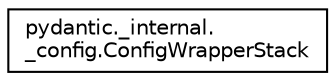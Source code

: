 digraph "Graphical Class Hierarchy"
{
 // LATEX_PDF_SIZE
  edge [fontname="Helvetica",fontsize="10",labelfontname="Helvetica",labelfontsize="10"];
  node [fontname="Helvetica",fontsize="10",shape=record];
  rankdir="LR";
  Node0 [label="pydantic._internal.\l_config.ConfigWrapperStack",height=0.2,width=0.4,color="black", fillcolor="white", style="filled",URL="$classpydantic_1_1__internal_1_1__config_1_1ConfigWrapperStack.html",tooltip=" "];
}
